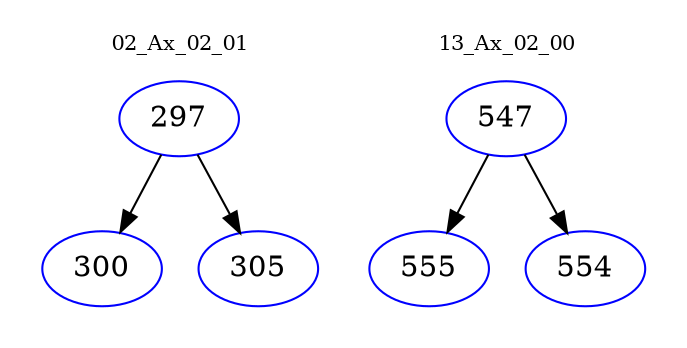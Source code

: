 digraph{
subgraph cluster_0 {
color = white
label = "02_Ax_02_01";
fontsize=10;
T0_297 [label="297", color="blue"]
T0_297 -> T0_300 [color="black"]
T0_300 [label="300", color="blue"]
T0_297 -> T0_305 [color="black"]
T0_305 [label="305", color="blue"]
}
subgraph cluster_1 {
color = white
label = "13_Ax_02_00";
fontsize=10;
T1_547 [label="547", color="blue"]
T1_547 -> T1_555 [color="black"]
T1_555 [label="555", color="blue"]
T1_547 -> T1_554 [color="black"]
T1_554 [label="554", color="blue"]
}
}
